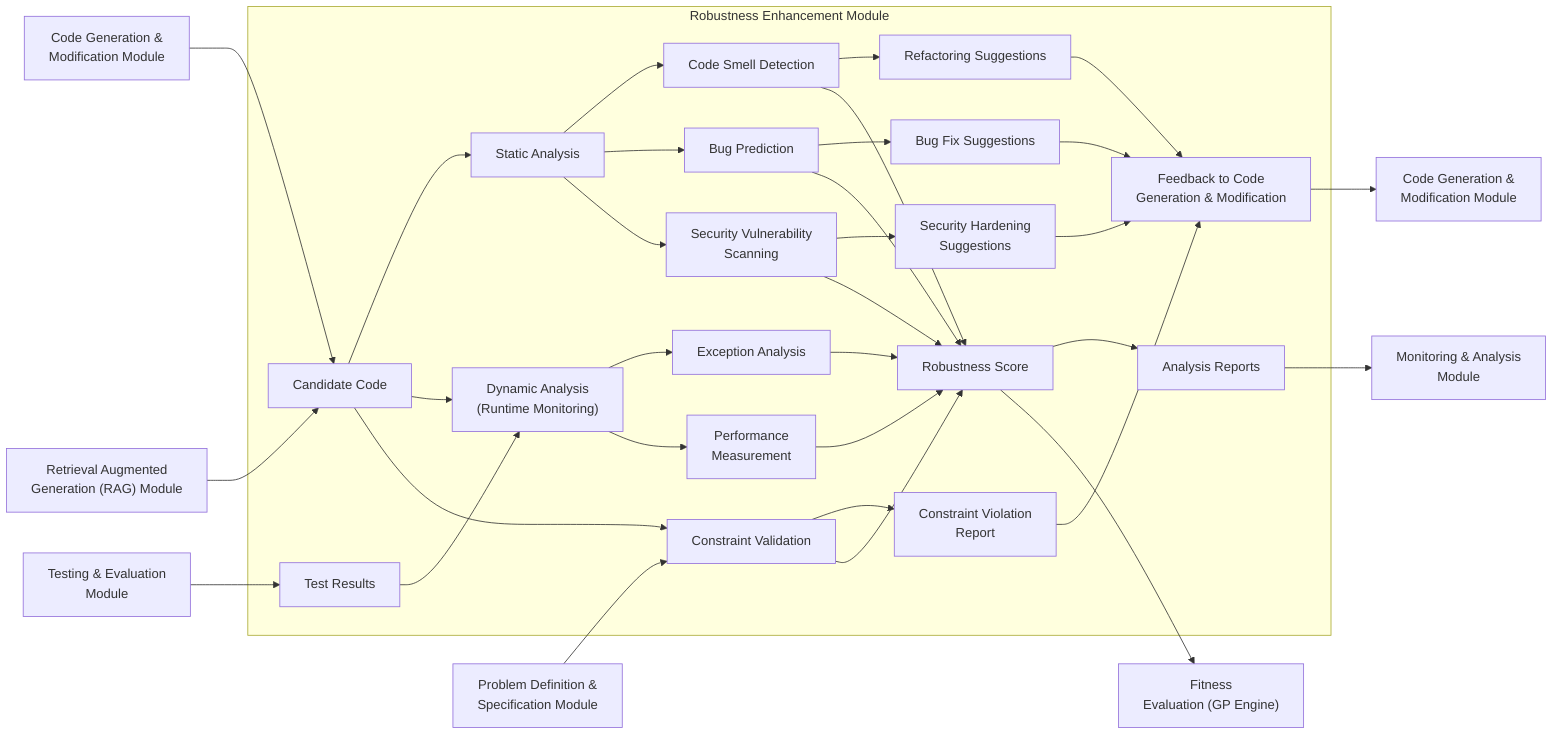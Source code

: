 graph LR
    subgraph "Robustness Enhancement Module"
        A[Candidate Code] --> B[Static Analysis]
        B --> C[Code Smell Detection]
        B --> D[Bug Prediction]
        B --> E[Security Vulnerability<br>Scanning]

        A --> F["Dynamic Analysis<br>(Runtime Monitoring)"]
        F --> G["Exception Analysis"]
        F --> H["Performance<br>Measurement"]
        T[Test Results] --> F

        A --> I[Constraint Validation]

        C --> J[Refactoring Suggestions]
        D --> K[Bug Fix Suggestions]
        E --> L[Security Hardening<br>Suggestions]
        I --> M[Constraint Violation<br>Report]

        J & K & L & M --> N[Feedback to Code<br>Generation & Modification]
        
        C & D & E & G & H & I --> O[Robustness Score]
        O --> AA[Analysis Reports]
    end

    O --> P["Fitness<br>Evaluation (GP Engine)"]
    N --> Q[Code Generation &<br>Modification Module]
    U["Problem Definition &<br>Specification Module"] --> I
    V[Code Generation &<br>Modification Module] --> A
    W[Testing & Evaluation<br>Module] --> T
    Y["Retrieval Augmented<br>Generation (RAG) Module"] --> A 
    Z["Monitoring & Analysis<br>Module"]
    AA[Analysis Reports] --> Z